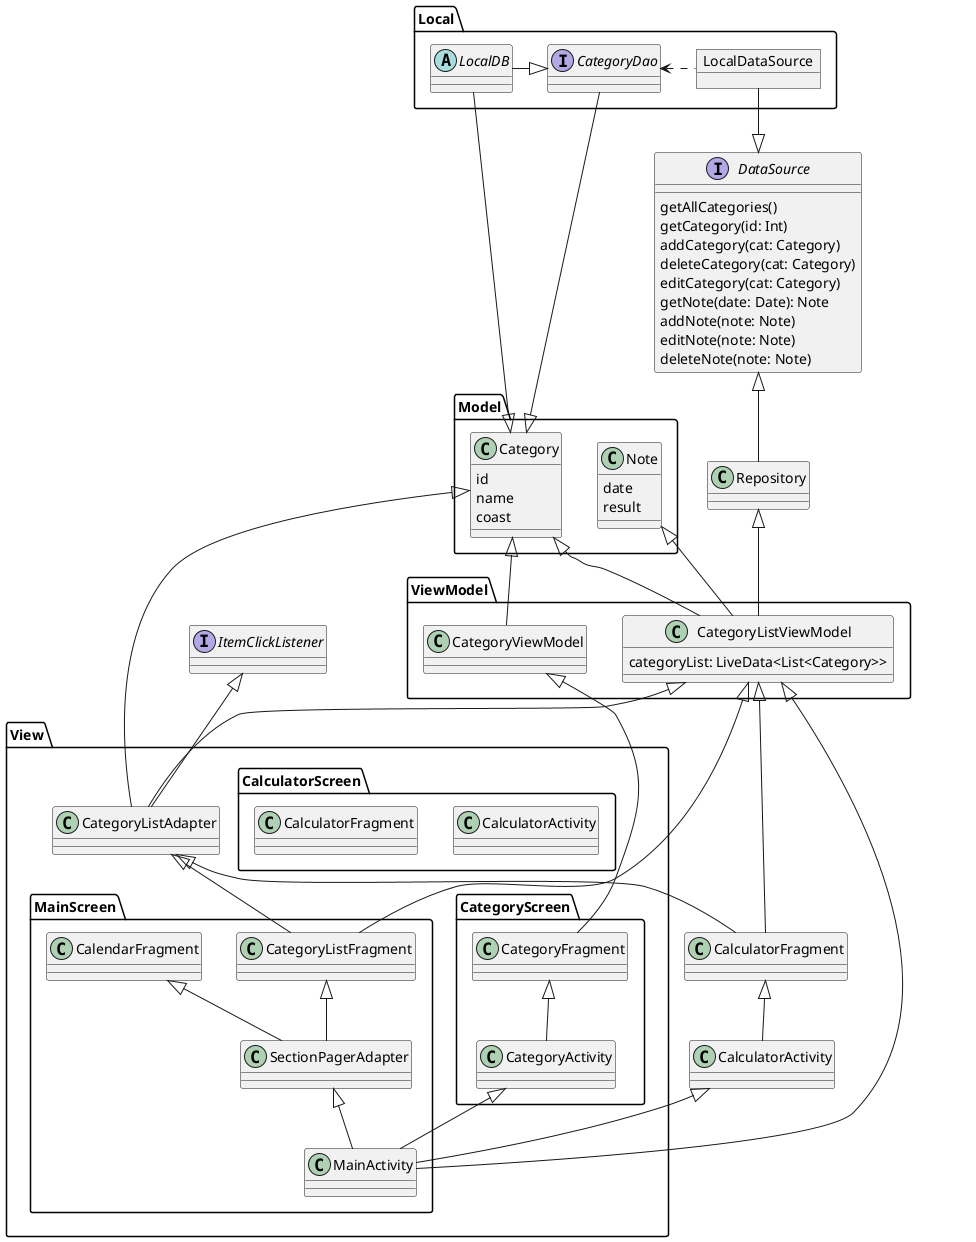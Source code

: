 @startuml




package View {
    package MainScreen{
        class MainActivity
        class CategoryListFragment
        class CalendarFragment
        class SectionPagerAdapter
    }
    package CategoryScreen{
        class CategoryActivity
        class CategoryFragment
    }
    package CalculatorScreen{
        class CalculatorActivity
        class CalculatorFragment
    }
    class CategoryListAdapter
}
package ViewModel{
    class CategoryViewModel
    class CategoryListViewModel{
        categoryList: LiveData<List<Category>>
    }
}
package Model{
    class Category{
        id
        name
        coast
    }
    class Note{
        date
        result
    }
}

package Local{
    abstract class LocalDB
    Interface CategoryDao
    Object LocalDataSource
}
class Repository

Interface DataSource{
    getAllCategories()
    getCategory(id: Int)
    addCategory(cat: Category)
    deleteCategory(cat: Category)
    editCategory(cat: Category)
    getNote(date: Date): Note
    addNote(note: Note)
    editNote(note: Note)
    deleteNote(note: Note)
}

class CalculatorActivity
class CalculatorFragment


Interface ItemClickListener





SectionPagerAdapter <|-- MainActivity
CategoryListViewModel <|-- MainActivity
CategoryListFragment <|-- SectionPagerAdapter
CategoryActivity <|-- MainActivity
CalculatorActivity <|-- MainActivity
CategoryListAdapter <|-- CategoryListFragment
CategoryListViewModel <|-- CategoryListFragment
CategoryListViewModel <|-- CategoryListAdapter
Category <|-- CategoryListAdapter
ItemClickListener <|-- CategoryListAdapter
CategoryFragment <|-- CategoryActivity
CategoryViewModel <|-- CategoryFragment
Category <|-- CategoryViewModel
Category <|-- CategoryListViewModel
Note <|-- CategoryListViewModel
CalculatorFragment <|-- CalculatorActivity
CategoryListAdapter <|--CalculatorFragment
CategoryListViewModel <|-- CalculatorFragment
CalendarFragment <|-- SectionPagerAdapter
LocalDataSource --|> DataSource
CategoryDao <. LocalDataSource
LocalDB -|> CategoryDao
LocalDB --|> Category
CategoryDao --|> Category
Repository <|-- CategoryListViewModel
DataSource <|-- Repository
@enduml


